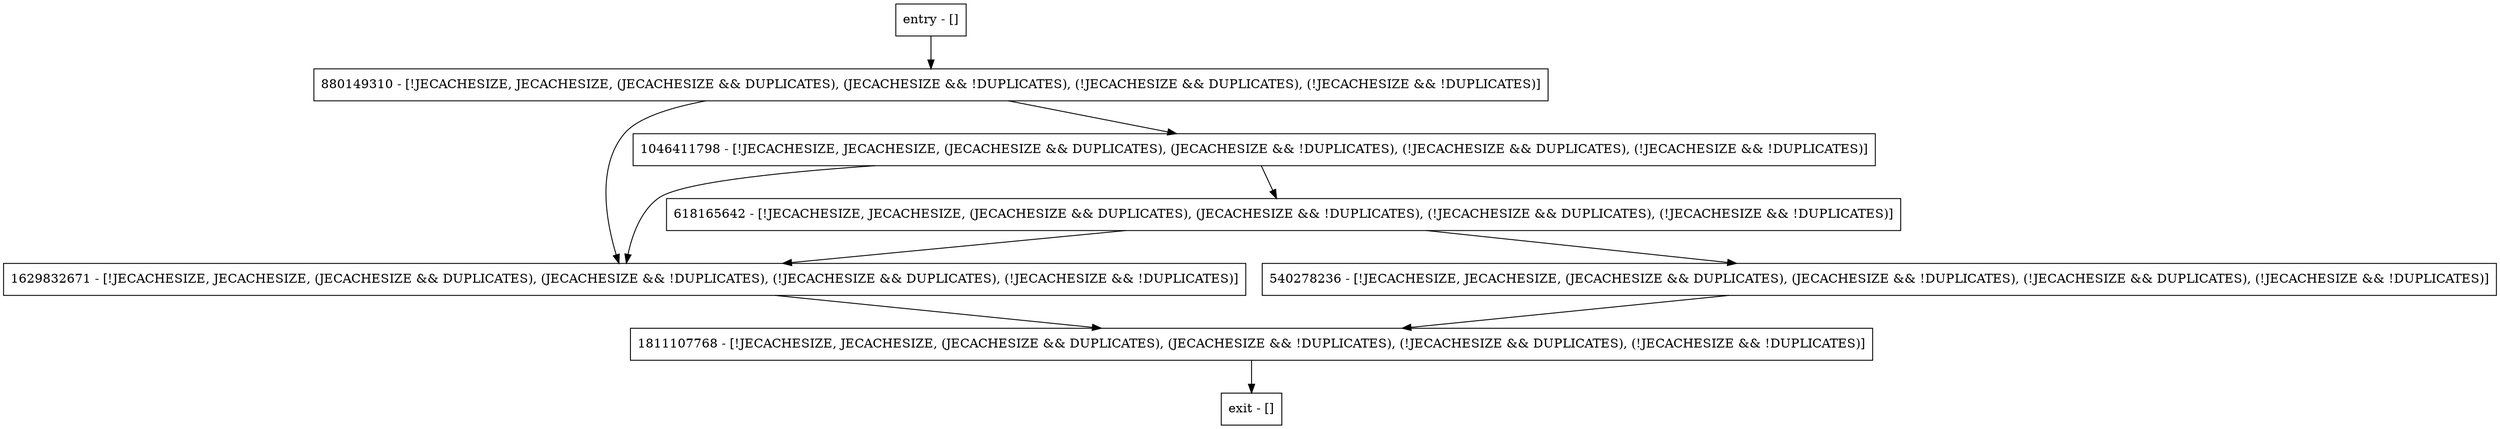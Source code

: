 digraph needsConversion {
node [shape=record];
entry [label="entry - []"];
exit [label="exit - []"];
1629832671 [label="1629832671 - [!JECACHESIZE, JECACHESIZE, (JECACHESIZE && DUPLICATES), (JECACHESIZE && !DUPLICATES), (!JECACHESIZE && DUPLICATES), (!JECACHESIZE && !DUPLICATES)]"];
618165642 [label="618165642 - [!JECACHESIZE, JECACHESIZE, (JECACHESIZE && DUPLICATES), (JECACHESIZE && !DUPLICATES), (!JECACHESIZE && DUPLICATES), (!JECACHESIZE && !DUPLICATES)]"];
1046411798 [label="1046411798 - [!JECACHESIZE, JECACHESIZE, (JECACHESIZE && DUPLICATES), (JECACHESIZE && !DUPLICATES), (!JECACHESIZE && DUPLICATES), (!JECACHESIZE && !DUPLICATES)]"];
540278236 [label="540278236 - [!JECACHESIZE, JECACHESIZE, (JECACHESIZE && DUPLICATES), (JECACHESIZE && !DUPLICATES), (!JECACHESIZE && DUPLICATES), (!JECACHESIZE && !DUPLICATES)]"];
1811107768 [label="1811107768 - [!JECACHESIZE, JECACHESIZE, (JECACHESIZE && DUPLICATES), (JECACHESIZE && !DUPLICATES), (!JECACHESIZE && DUPLICATES), (!JECACHESIZE && !DUPLICATES)]"];
880149310 [label="880149310 - [!JECACHESIZE, JECACHESIZE, (JECACHESIZE && DUPLICATES), (JECACHESIZE && !DUPLICATES), (!JECACHESIZE && DUPLICATES), (!JECACHESIZE && !DUPLICATES)]"];
entry;
exit;
entry -> 880149310;
1629832671 -> 1811107768;
618165642 -> 1629832671;
618165642 -> 540278236;
1046411798 -> 618165642;
1046411798 -> 1629832671;
540278236 -> 1811107768;
1811107768 -> exit;
880149310 -> 1629832671;
880149310 -> 1046411798;
}
